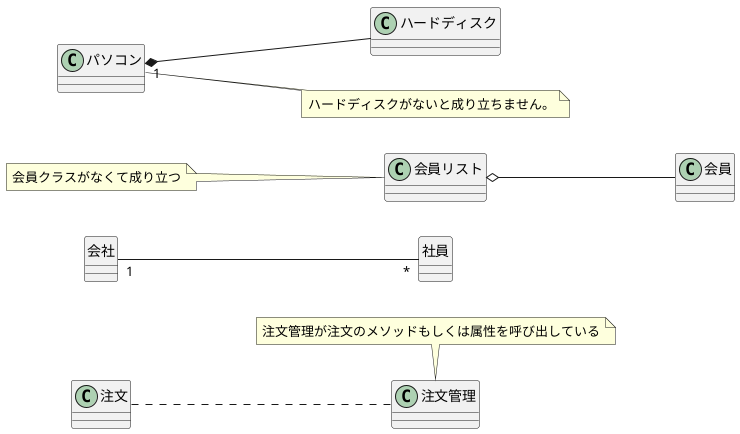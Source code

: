 @startuml 関連
left to right direction
skinparam classAttributeIconSize 0
class 会社{
}
class 社員{
}
    ' 会社 --> 社員:雇う　> 
    会社"1"--"*" 社員
    会員リスト o-- 会員
note left of 会員リスト
会員クラスがなくて成り立つ
end note

パソコン"1" *-- ハードディスク
note right of パソコン
ハードディスクがないと成り立ちません。
end note

left to right direction
注文 .. 注文管理
note top of 注文管理
注文管理が注文のメソッドもしくは属性を呼び出している
end note

hide 会社 circle
hide 社員 circle
@enduml